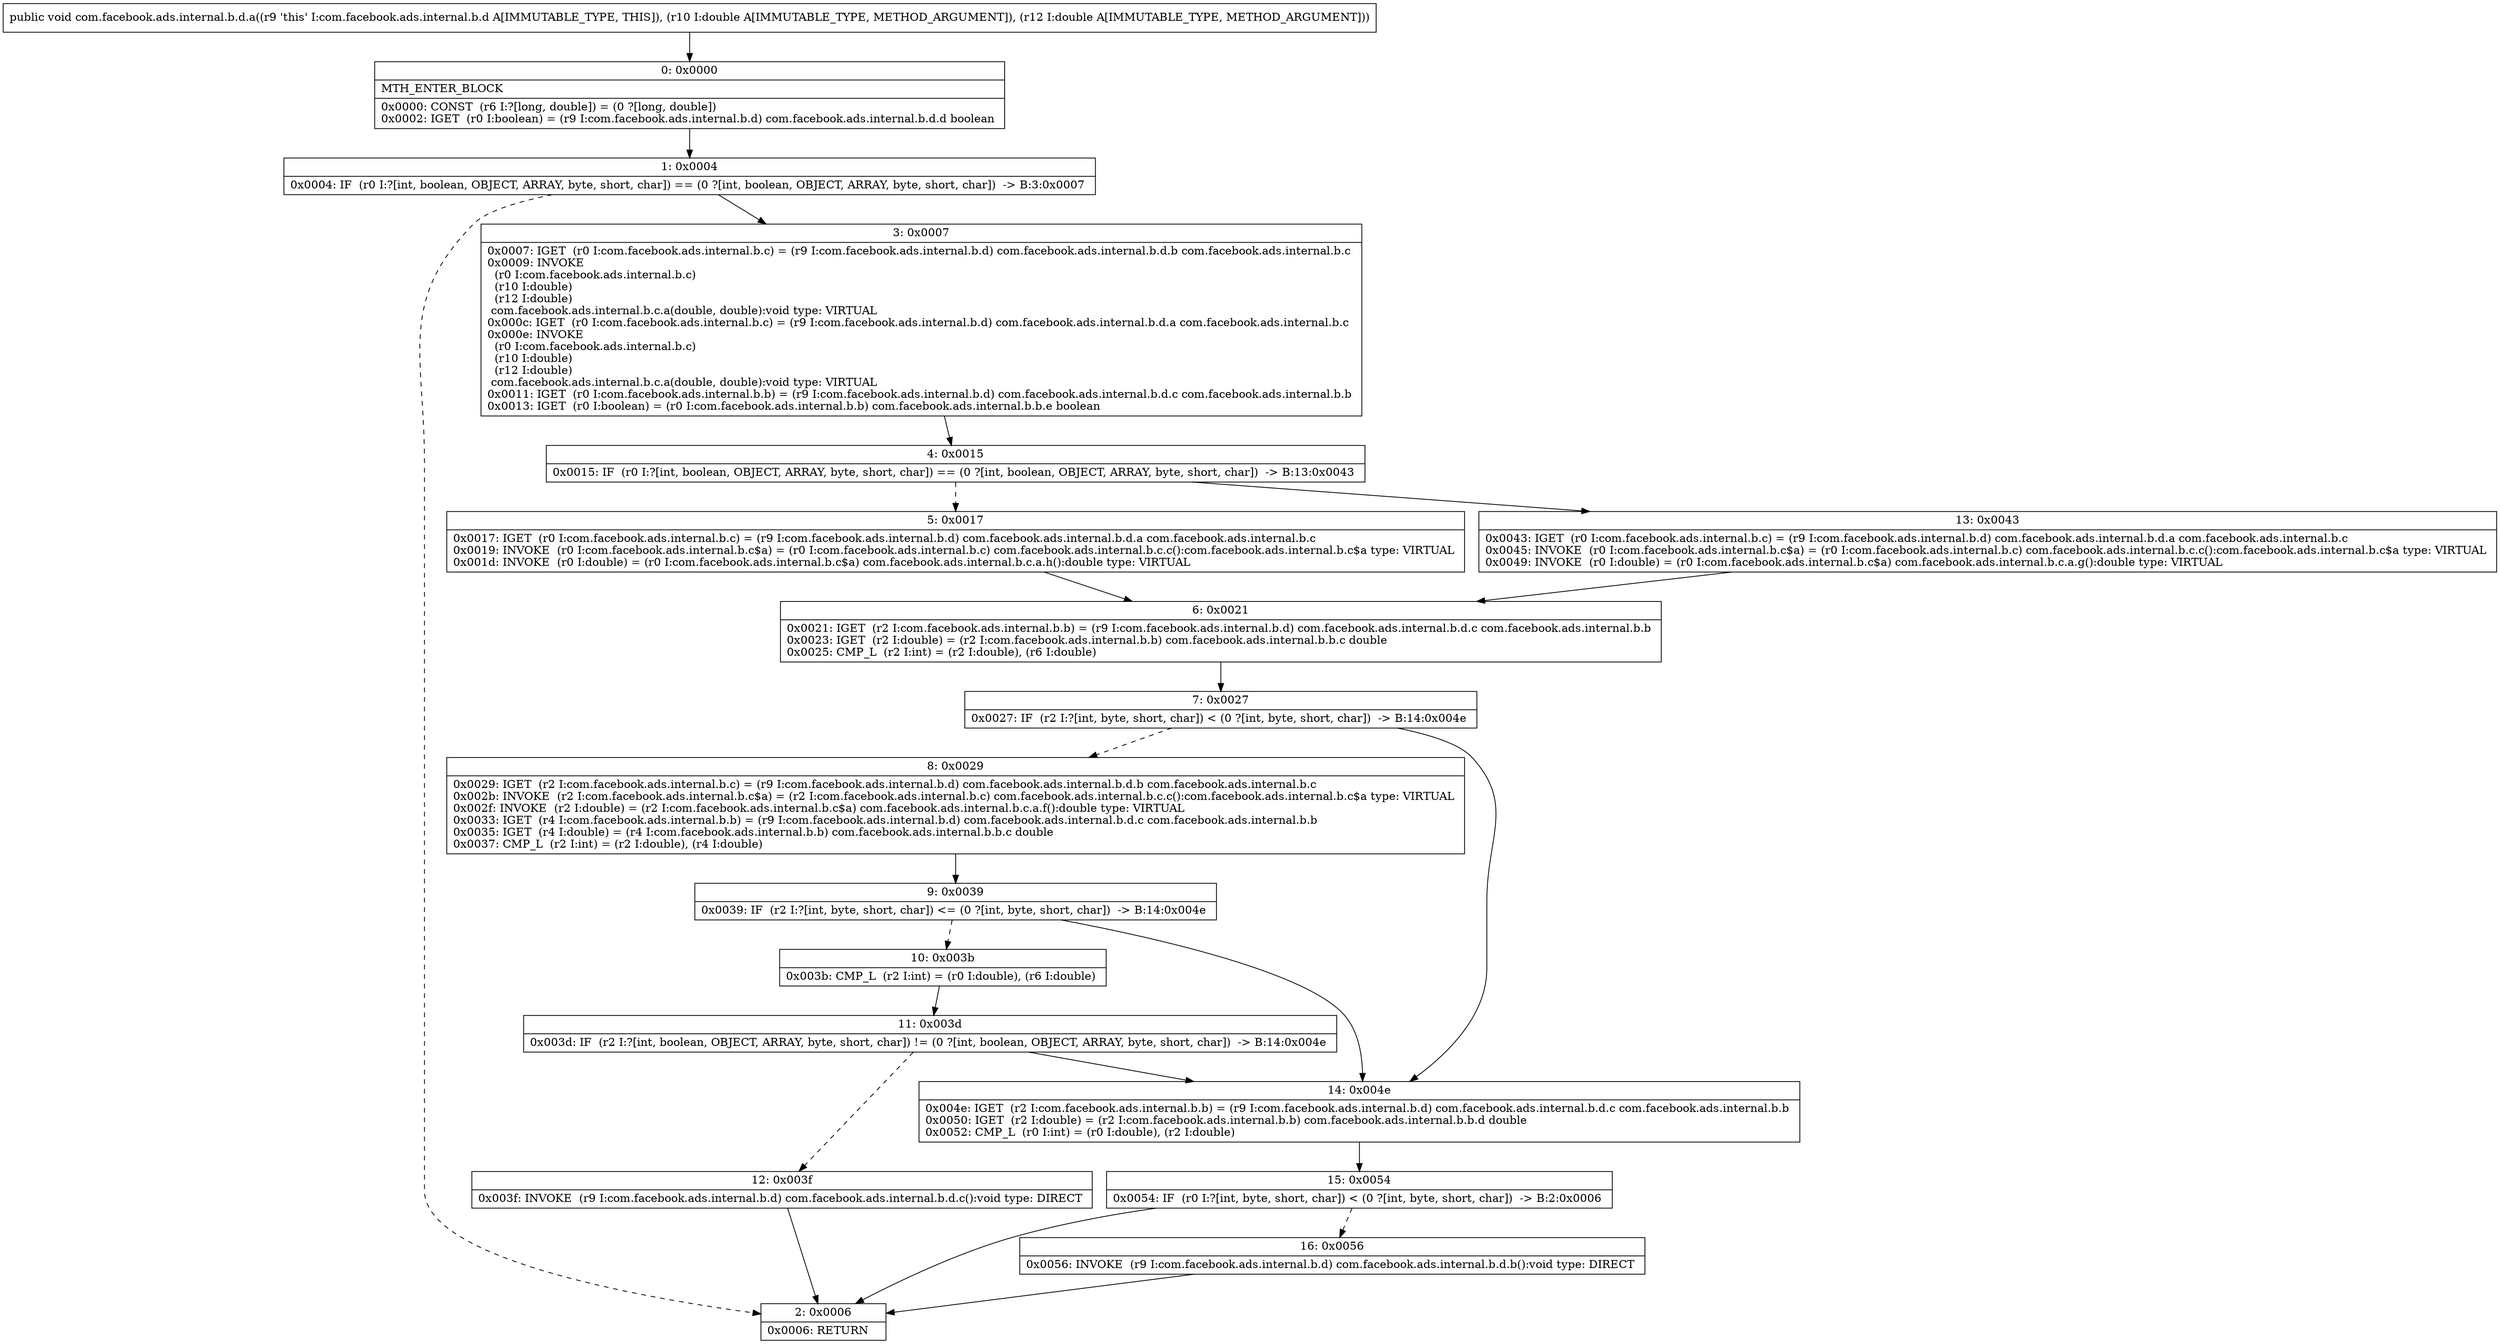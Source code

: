 digraph "CFG forcom.facebook.ads.internal.b.d.a(DD)V" {
Node_0 [shape=record,label="{0\:\ 0x0000|MTH_ENTER_BLOCK\l|0x0000: CONST  (r6 I:?[long, double]) = (0 ?[long, double]) \l0x0002: IGET  (r0 I:boolean) = (r9 I:com.facebook.ads.internal.b.d) com.facebook.ads.internal.b.d.d boolean \l}"];
Node_1 [shape=record,label="{1\:\ 0x0004|0x0004: IF  (r0 I:?[int, boolean, OBJECT, ARRAY, byte, short, char]) == (0 ?[int, boolean, OBJECT, ARRAY, byte, short, char])  \-\> B:3:0x0007 \l}"];
Node_2 [shape=record,label="{2\:\ 0x0006|0x0006: RETURN   \l}"];
Node_3 [shape=record,label="{3\:\ 0x0007|0x0007: IGET  (r0 I:com.facebook.ads.internal.b.c) = (r9 I:com.facebook.ads.internal.b.d) com.facebook.ads.internal.b.d.b com.facebook.ads.internal.b.c \l0x0009: INVOKE  \l  (r0 I:com.facebook.ads.internal.b.c)\l  (r10 I:double)\l  (r12 I:double)\l com.facebook.ads.internal.b.c.a(double, double):void type: VIRTUAL \l0x000c: IGET  (r0 I:com.facebook.ads.internal.b.c) = (r9 I:com.facebook.ads.internal.b.d) com.facebook.ads.internal.b.d.a com.facebook.ads.internal.b.c \l0x000e: INVOKE  \l  (r0 I:com.facebook.ads.internal.b.c)\l  (r10 I:double)\l  (r12 I:double)\l com.facebook.ads.internal.b.c.a(double, double):void type: VIRTUAL \l0x0011: IGET  (r0 I:com.facebook.ads.internal.b.b) = (r9 I:com.facebook.ads.internal.b.d) com.facebook.ads.internal.b.d.c com.facebook.ads.internal.b.b \l0x0013: IGET  (r0 I:boolean) = (r0 I:com.facebook.ads.internal.b.b) com.facebook.ads.internal.b.b.e boolean \l}"];
Node_4 [shape=record,label="{4\:\ 0x0015|0x0015: IF  (r0 I:?[int, boolean, OBJECT, ARRAY, byte, short, char]) == (0 ?[int, boolean, OBJECT, ARRAY, byte, short, char])  \-\> B:13:0x0043 \l}"];
Node_5 [shape=record,label="{5\:\ 0x0017|0x0017: IGET  (r0 I:com.facebook.ads.internal.b.c) = (r9 I:com.facebook.ads.internal.b.d) com.facebook.ads.internal.b.d.a com.facebook.ads.internal.b.c \l0x0019: INVOKE  (r0 I:com.facebook.ads.internal.b.c$a) = (r0 I:com.facebook.ads.internal.b.c) com.facebook.ads.internal.b.c.c():com.facebook.ads.internal.b.c$a type: VIRTUAL \l0x001d: INVOKE  (r0 I:double) = (r0 I:com.facebook.ads.internal.b.c$a) com.facebook.ads.internal.b.c.a.h():double type: VIRTUAL \l}"];
Node_6 [shape=record,label="{6\:\ 0x0021|0x0021: IGET  (r2 I:com.facebook.ads.internal.b.b) = (r9 I:com.facebook.ads.internal.b.d) com.facebook.ads.internal.b.d.c com.facebook.ads.internal.b.b \l0x0023: IGET  (r2 I:double) = (r2 I:com.facebook.ads.internal.b.b) com.facebook.ads.internal.b.b.c double \l0x0025: CMP_L  (r2 I:int) = (r2 I:double), (r6 I:double) \l}"];
Node_7 [shape=record,label="{7\:\ 0x0027|0x0027: IF  (r2 I:?[int, byte, short, char]) \< (0 ?[int, byte, short, char])  \-\> B:14:0x004e \l}"];
Node_8 [shape=record,label="{8\:\ 0x0029|0x0029: IGET  (r2 I:com.facebook.ads.internal.b.c) = (r9 I:com.facebook.ads.internal.b.d) com.facebook.ads.internal.b.d.b com.facebook.ads.internal.b.c \l0x002b: INVOKE  (r2 I:com.facebook.ads.internal.b.c$a) = (r2 I:com.facebook.ads.internal.b.c) com.facebook.ads.internal.b.c.c():com.facebook.ads.internal.b.c$a type: VIRTUAL \l0x002f: INVOKE  (r2 I:double) = (r2 I:com.facebook.ads.internal.b.c$a) com.facebook.ads.internal.b.c.a.f():double type: VIRTUAL \l0x0033: IGET  (r4 I:com.facebook.ads.internal.b.b) = (r9 I:com.facebook.ads.internal.b.d) com.facebook.ads.internal.b.d.c com.facebook.ads.internal.b.b \l0x0035: IGET  (r4 I:double) = (r4 I:com.facebook.ads.internal.b.b) com.facebook.ads.internal.b.b.c double \l0x0037: CMP_L  (r2 I:int) = (r2 I:double), (r4 I:double) \l}"];
Node_9 [shape=record,label="{9\:\ 0x0039|0x0039: IF  (r2 I:?[int, byte, short, char]) \<= (0 ?[int, byte, short, char])  \-\> B:14:0x004e \l}"];
Node_10 [shape=record,label="{10\:\ 0x003b|0x003b: CMP_L  (r2 I:int) = (r0 I:double), (r6 I:double) \l}"];
Node_11 [shape=record,label="{11\:\ 0x003d|0x003d: IF  (r2 I:?[int, boolean, OBJECT, ARRAY, byte, short, char]) != (0 ?[int, boolean, OBJECT, ARRAY, byte, short, char])  \-\> B:14:0x004e \l}"];
Node_12 [shape=record,label="{12\:\ 0x003f|0x003f: INVOKE  (r9 I:com.facebook.ads.internal.b.d) com.facebook.ads.internal.b.d.c():void type: DIRECT \l}"];
Node_13 [shape=record,label="{13\:\ 0x0043|0x0043: IGET  (r0 I:com.facebook.ads.internal.b.c) = (r9 I:com.facebook.ads.internal.b.d) com.facebook.ads.internal.b.d.a com.facebook.ads.internal.b.c \l0x0045: INVOKE  (r0 I:com.facebook.ads.internal.b.c$a) = (r0 I:com.facebook.ads.internal.b.c) com.facebook.ads.internal.b.c.c():com.facebook.ads.internal.b.c$a type: VIRTUAL \l0x0049: INVOKE  (r0 I:double) = (r0 I:com.facebook.ads.internal.b.c$a) com.facebook.ads.internal.b.c.a.g():double type: VIRTUAL \l}"];
Node_14 [shape=record,label="{14\:\ 0x004e|0x004e: IGET  (r2 I:com.facebook.ads.internal.b.b) = (r9 I:com.facebook.ads.internal.b.d) com.facebook.ads.internal.b.d.c com.facebook.ads.internal.b.b \l0x0050: IGET  (r2 I:double) = (r2 I:com.facebook.ads.internal.b.b) com.facebook.ads.internal.b.b.d double \l0x0052: CMP_L  (r0 I:int) = (r0 I:double), (r2 I:double) \l}"];
Node_15 [shape=record,label="{15\:\ 0x0054|0x0054: IF  (r0 I:?[int, byte, short, char]) \< (0 ?[int, byte, short, char])  \-\> B:2:0x0006 \l}"];
Node_16 [shape=record,label="{16\:\ 0x0056|0x0056: INVOKE  (r9 I:com.facebook.ads.internal.b.d) com.facebook.ads.internal.b.d.b():void type: DIRECT \l}"];
MethodNode[shape=record,label="{public void com.facebook.ads.internal.b.d.a((r9 'this' I:com.facebook.ads.internal.b.d A[IMMUTABLE_TYPE, THIS]), (r10 I:double A[IMMUTABLE_TYPE, METHOD_ARGUMENT]), (r12 I:double A[IMMUTABLE_TYPE, METHOD_ARGUMENT])) }"];
MethodNode -> Node_0;
Node_0 -> Node_1;
Node_1 -> Node_2[style=dashed];
Node_1 -> Node_3;
Node_3 -> Node_4;
Node_4 -> Node_5[style=dashed];
Node_4 -> Node_13;
Node_5 -> Node_6;
Node_6 -> Node_7;
Node_7 -> Node_8[style=dashed];
Node_7 -> Node_14;
Node_8 -> Node_9;
Node_9 -> Node_10[style=dashed];
Node_9 -> Node_14;
Node_10 -> Node_11;
Node_11 -> Node_12[style=dashed];
Node_11 -> Node_14;
Node_12 -> Node_2;
Node_13 -> Node_6;
Node_14 -> Node_15;
Node_15 -> Node_2;
Node_15 -> Node_16[style=dashed];
Node_16 -> Node_2;
}

